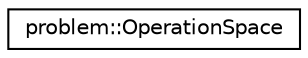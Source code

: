 digraph "Graphical Class Hierarchy"
{
 // LATEX_PDF_SIZE
  edge [fontname="Helvetica",fontsize="10",labelfontname="Helvetica",labelfontsize="10"];
  node [fontname="Helvetica",fontsize="10",shape=record];
  rankdir="LR";
  Node0 [label="problem::OperationSpace",height=0.2,width=0.4,color="black", fillcolor="white", style="filled",URL="$classproblem_1_1OperationSpace.html",tooltip=" "];
}
